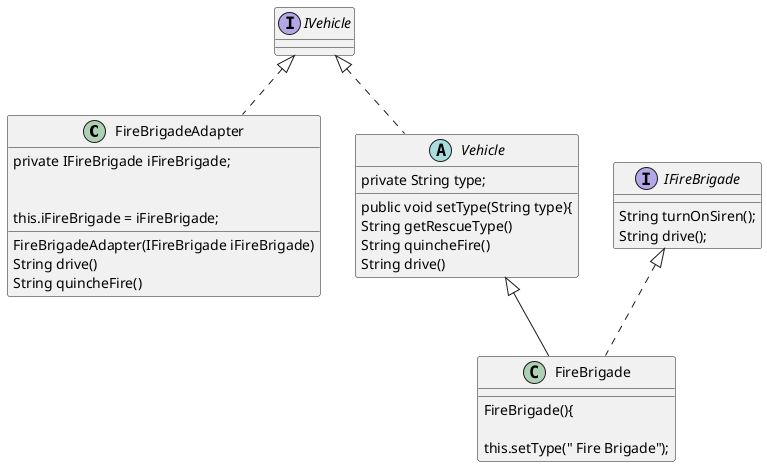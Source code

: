 @startuml




  class FireBrigadeAdapter implements IVehicle {
     private IFireBrigade iFireBrigade;

     FireBrigadeAdapter(IFireBrigade iFireBrigade)

         this.iFireBrigade = iFireBrigade;

    String drive()


    String quincheFire()

     }
      interface IFireBrigade {
    String turnOnSiren();
    String drive();
}
 class FireBrigade extends Vehicle implements IFireBrigade {


     FireBrigade(){

        this.setType(" Fire Brigade");

    }


 abstract class Vehicle implements IVehicle{

    private String type;

    public void setType(String type){


      String getRescueType()


     String quincheFire()



     String drive()



}






@enduml